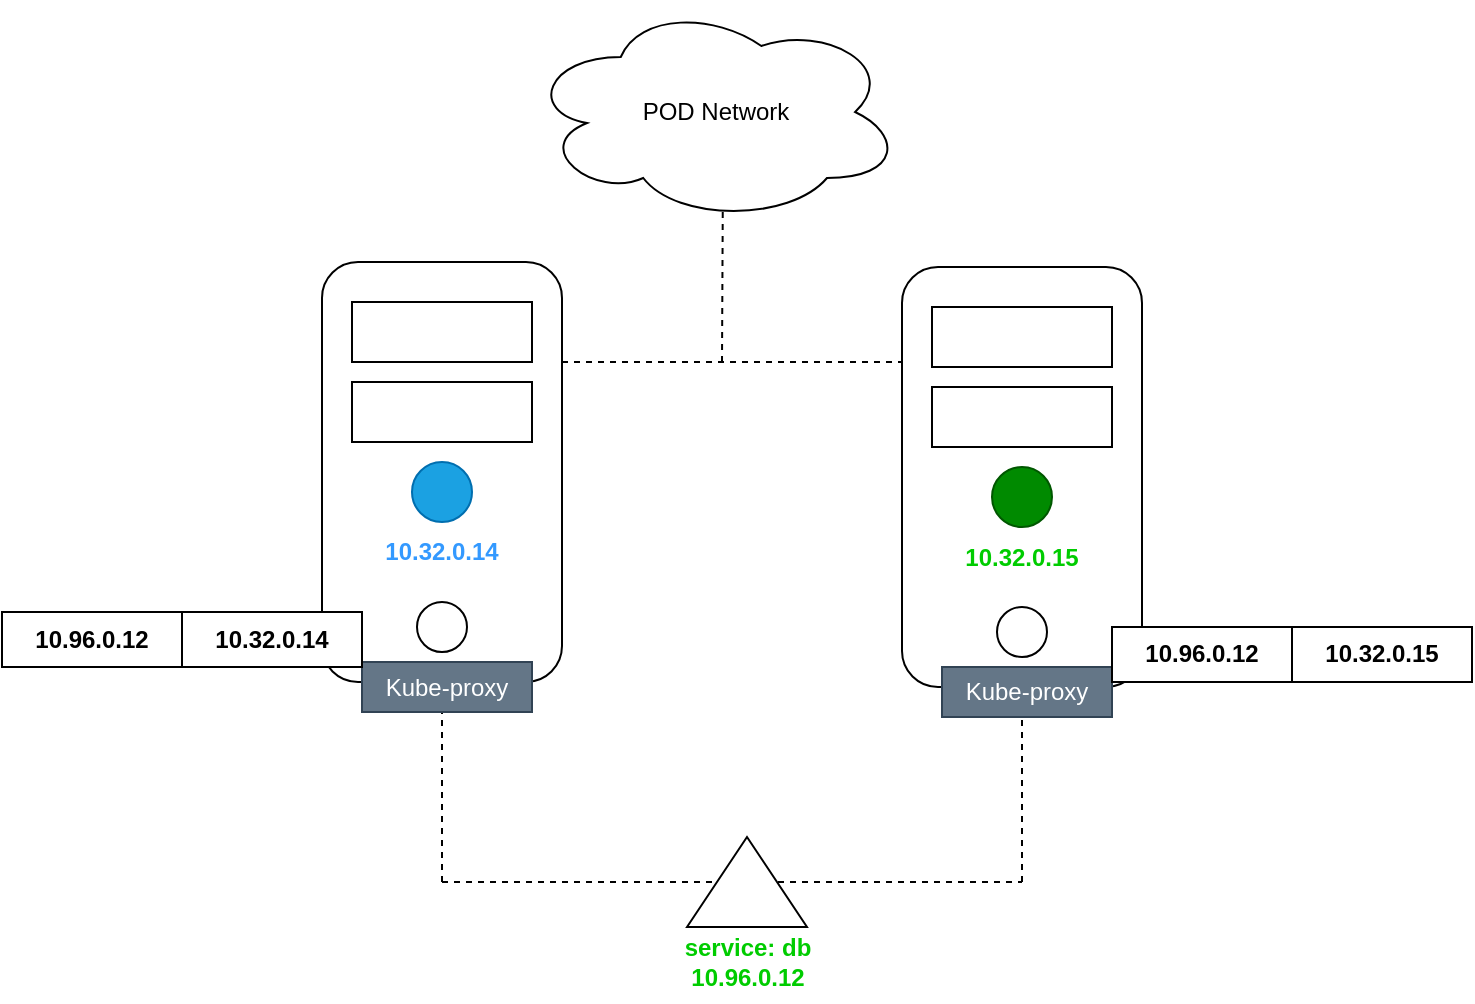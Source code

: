 <mxfile version="16.5.1" type="device"><diagram id="j6X1KXu_GRV4cC1aXLcp" name="Page-1"><mxGraphModel dx="1768" dy="774" grid="1" gridSize="10" guides="1" tooltips="1" connect="1" arrows="1" fold="1" page="1" pageScale="1" pageWidth="850" pageHeight="1100" math="0" shadow="0"><root><mxCell id="0"/><mxCell id="1" parent="0"/><mxCell id="_R1DRKeWsln-SQuoxPtm-27" value="" style="endArrow=none;dashed=1;html=1;rounded=0;fontColor=#000000;" edge="1" parent="1"><mxGeometry width="50" height="50" relative="1" as="geometry"><mxPoint x="500" y="580" as="sourcePoint"/><mxPoint x="500" y="320" as="targetPoint"/></mxGeometry></mxCell><mxCell id="_R1DRKeWsln-SQuoxPtm-28" value="" style="endArrow=none;dashed=1;html=1;rounded=0;fontColor=#000000;" edge="1" parent="1"><mxGeometry width="50" height="50" relative="1" as="geometry"><mxPoint x="210" y="320" as="sourcePoint"/><mxPoint x="500" y="320" as="targetPoint"/></mxGeometry></mxCell><mxCell id="_R1DRKeWsln-SQuoxPtm-26" value="" style="endArrow=none;dashed=1;html=1;rounded=0;fontColor=#000000;" edge="1" parent="1" target="_R1DRKeWsln-SQuoxPtm-3"><mxGeometry width="50" height="50" relative="1" as="geometry"><mxPoint x="210" y="580" as="sourcePoint"/><mxPoint x="400" y="500" as="targetPoint"/></mxGeometry></mxCell><mxCell id="_R1DRKeWsln-SQuoxPtm-25" value="" style="endArrow=none;dashed=1;html=1;rounded=0;fontColor=#000000;" edge="1" parent="1"><mxGeometry width="50" height="50" relative="1" as="geometry"><mxPoint x="210" y="580" as="sourcePoint"/><mxPoint x="500" y="580" as="targetPoint"/></mxGeometry></mxCell><mxCell id="_R1DRKeWsln-SQuoxPtm-2" value="" style="rounded=1;whiteSpace=wrap;html=1;" vertex="1" parent="1"><mxGeometry x="150" y="270" width="120" height="210" as="geometry"/></mxCell><mxCell id="_R1DRKeWsln-SQuoxPtm-3" value="" style="rounded=0;whiteSpace=wrap;html=1;" vertex="1" parent="1"><mxGeometry x="165" y="290" width="90" height="30" as="geometry"/></mxCell><mxCell id="_R1DRKeWsln-SQuoxPtm-4" value="" style="rounded=0;whiteSpace=wrap;html=1;" vertex="1" parent="1"><mxGeometry x="165" y="330" width="90" height="30" as="geometry"/></mxCell><mxCell id="_R1DRKeWsln-SQuoxPtm-5" value="" style="ellipse;whiteSpace=wrap;html=1;aspect=fixed;fillColor=#1ba1e2;strokeColor=#006EAF;fontColor=#ffffff;" vertex="1" parent="1"><mxGeometry x="195" y="370" width="30" height="30" as="geometry"/></mxCell><mxCell id="_R1DRKeWsln-SQuoxPtm-6" value="10.32.0.14" style="text;html=1;strokeColor=none;fillColor=none;align=center;verticalAlign=middle;whiteSpace=wrap;rounded=0;fontColor=#3399FF;fontStyle=1" vertex="1" parent="1"><mxGeometry x="180" y="400" width="60" height="30" as="geometry"/></mxCell><mxCell id="_R1DRKeWsln-SQuoxPtm-7" value="" style="ellipse;whiteSpace=wrap;html=1;aspect=fixed;fontColor=#3399FF;" vertex="1" parent="1"><mxGeometry x="197.5" y="440" width="25" height="25" as="geometry"/></mxCell><mxCell id="_R1DRKeWsln-SQuoxPtm-8" value="Kube-proxy" style="rounded=0;whiteSpace=wrap;html=1;fillColor=#647687;strokeColor=#314354;fontColor=#ffffff;" vertex="1" parent="1"><mxGeometry x="170" y="470" width="85" height="25" as="geometry"/></mxCell><mxCell id="_R1DRKeWsln-SQuoxPtm-9" value="" style="rounded=1;whiteSpace=wrap;html=1;" vertex="1" parent="1"><mxGeometry x="440" y="272.5" width="120" height="210" as="geometry"/></mxCell><mxCell id="_R1DRKeWsln-SQuoxPtm-10" value="" style="rounded=0;whiteSpace=wrap;html=1;" vertex="1" parent="1"><mxGeometry x="455" y="292.5" width="90" height="30" as="geometry"/></mxCell><mxCell id="_R1DRKeWsln-SQuoxPtm-11" value="" style="rounded=0;whiteSpace=wrap;html=1;" vertex="1" parent="1"><mxGeometry x="455" y="332.5" width="90" height="30" as="geometry"/></mxCell><mxCell id="_R1DRKeWsln-SQuoxPtm-12" value="" style="ellipse;whiteSpace=wrap;html=1;aspect=fixed;fillColor=#008a00;strokeColor=#005700;fontColor=#ffffff;" vertex="1" parent="1"><mxGeometry x="485" y="372.5" width="30" height="30" as="geometry"/></mxCell><mxCell id="_R1DRKeWsln-SQuoxPtm-13" value="10.32.0.15" style="text;html=1;strokeColor=none;fillColor=none;align=center;verticalAlign=middle;whiteSpace=wrap;rounded=0;fontColor=#00CC00;fontStyle=1" vertex="1" parent="1"><mxGeometry x="470" y="402.5" width="60" height="30" as="geometry"/></mxCell><mxCell id="_R1DRKeWsln-SQuoxPtm-14" value="" style="ellipse;whiteSpace=wrap;html=1;aspect=fixed;fontColor=#3399FF;" vertex="1" parent="1"><mxGeometry x="487.5" y="442.5" width="25" height="25" as="geometry"/></mxCell><mxCell id="_R1DRKeWsln-SQuoxPtm-15" value="Kube-proxy" style="rounded=0;whiteSpace=wrap;html=1;fillColor=#647687;strokeColor=#314354;fontColor=#ffffff;" vertex="1" parent="1"><mxGeometry x="460" y="472.5" width="85" height="25" as="geometry"/></mxCell><mxCell id="_R1DRKeWsln-SQuoxPtm-16" value="" style="triangle;whiteSpace=wrap;html=1;fontColor=#00CC00;rotation=-90;" vertex="1" parent="1"><mxGeometry x="340" y="550" width="45" height="60" as="geometry"/></mxCell><mxCell id="_R1DRKeWsln-SQuoxPtm-17" value="service: db&lt;br&gt;10.96.0.12" style="text;html=1;strokeColor=none;fillColor=none;align=center;verticalAlign=middle;whiteSpace=wrap;rounded=0;fontColor=#00CC00;fontStyle=1" vertex="1" parent="1"><mxGeometry x="297.5" y="600" width="130" height="40" as="geometry"/></mxCell><mxCell id="_R1DRKeWsln-SQuoxPtm-19" value="&lt;font color=&quot;#000000&quot;&gt;10.96.0.12&lt;/font&gt;" style="rounded=0;whiteSpace=wrap;html=1;fontColor=#00CC00;fontStyle=1" vertex="1" parent="1"><mxGeometry x="-10" y="445" width="90" height="27.5" as="geometry"/></mxCell><mxCell id="_R1DRKeWsln-SQuoxPtm-22" value="&lt;font color=&quot;#000000&quot;&gt;10.32.0.14&lt;/font&gt;" style="rounded=0;whiteSpace=wrap;html=1;fontColor=#00CC00;fontStyle=1" vertex="1" parent="1"><mxGeometry x="80" y="445" width="90" height="27.5" as="geometry"/></mxCell><mxCell id="_R1DRKeWsln-SQuoxPtm-23" value="&lt;font color=&quot;#000000&quot;&gt;10.96.0.12&lt;/font&gt;" style="rounded=0;whiteSpace=wrap;html=1;fontColor=#00CC00;fontStyle=1" vertex="1" parent="1"><mxGeometry x="545" y="452.5" width="90" height="27.5" as="geometry"/></mxCell><mxCell id="_R1DRKeWsln-SQuoxPtm-24" value="&lt;font color=&quot;#000000&quot;&gt;10.32.0.15&lt;/font&gt;" style="rounded=0;whiteSpace=wrap;html=1;fontColor=#00CC00;fontStyle=1" vertex="1" parent="1"><mxGeometry x="635" y="452.5" width="90" height="27.5" as="geometry"/></mxCell><mxCell id="_R1DRKeWsln-SQuoxPtm-29" value="POD Network" style="ellipse;shape=cloud;whiteSpace=wrap;html=1;fontColor=#000000;" vertex="1" parent="1"><mxGeometry x="252.5" y="140" width="187.5" height="110" as="geometry"/></mxCell><mxCell id="_R1DRKeWsln-SQuoxPtm-30" value="" style="endArrow=none;dashed=1;html=1;rounded=0;fontColor=#000000;entryX=0.522;entryY=0.95;entryDx=0;entryDy=0;entryPerimeter=0;" edge="1" parent="1" target="_R1DRKeWsln-SQuoxPtm-29"><mxGeometry width="50" height="50" relative="1" as="geometry"><mxPoint x="350" y="320" as="sourcePoint"/><mxPoint x="460" y="250" as="targetPoint"/></mxGeometry></mxCell></root></mxGraphModel></diagram></mxfile>